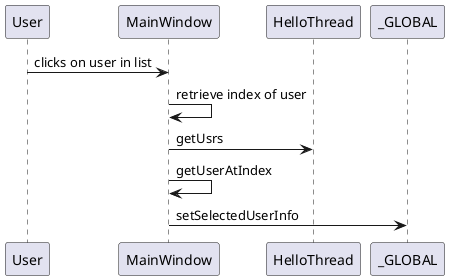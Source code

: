 @startuml
participant "User" as usr
participant "MainWindow" as main
participant "HelloThread" as helloT
participant "_GLOBAL" as global

usr -> main : clicks on user in list
main -> main : retrieve index of user
main -> helloT : getUsrs
main -> main : getUserAtIndex
main -> global : setSelectedUserInfo
@enduml